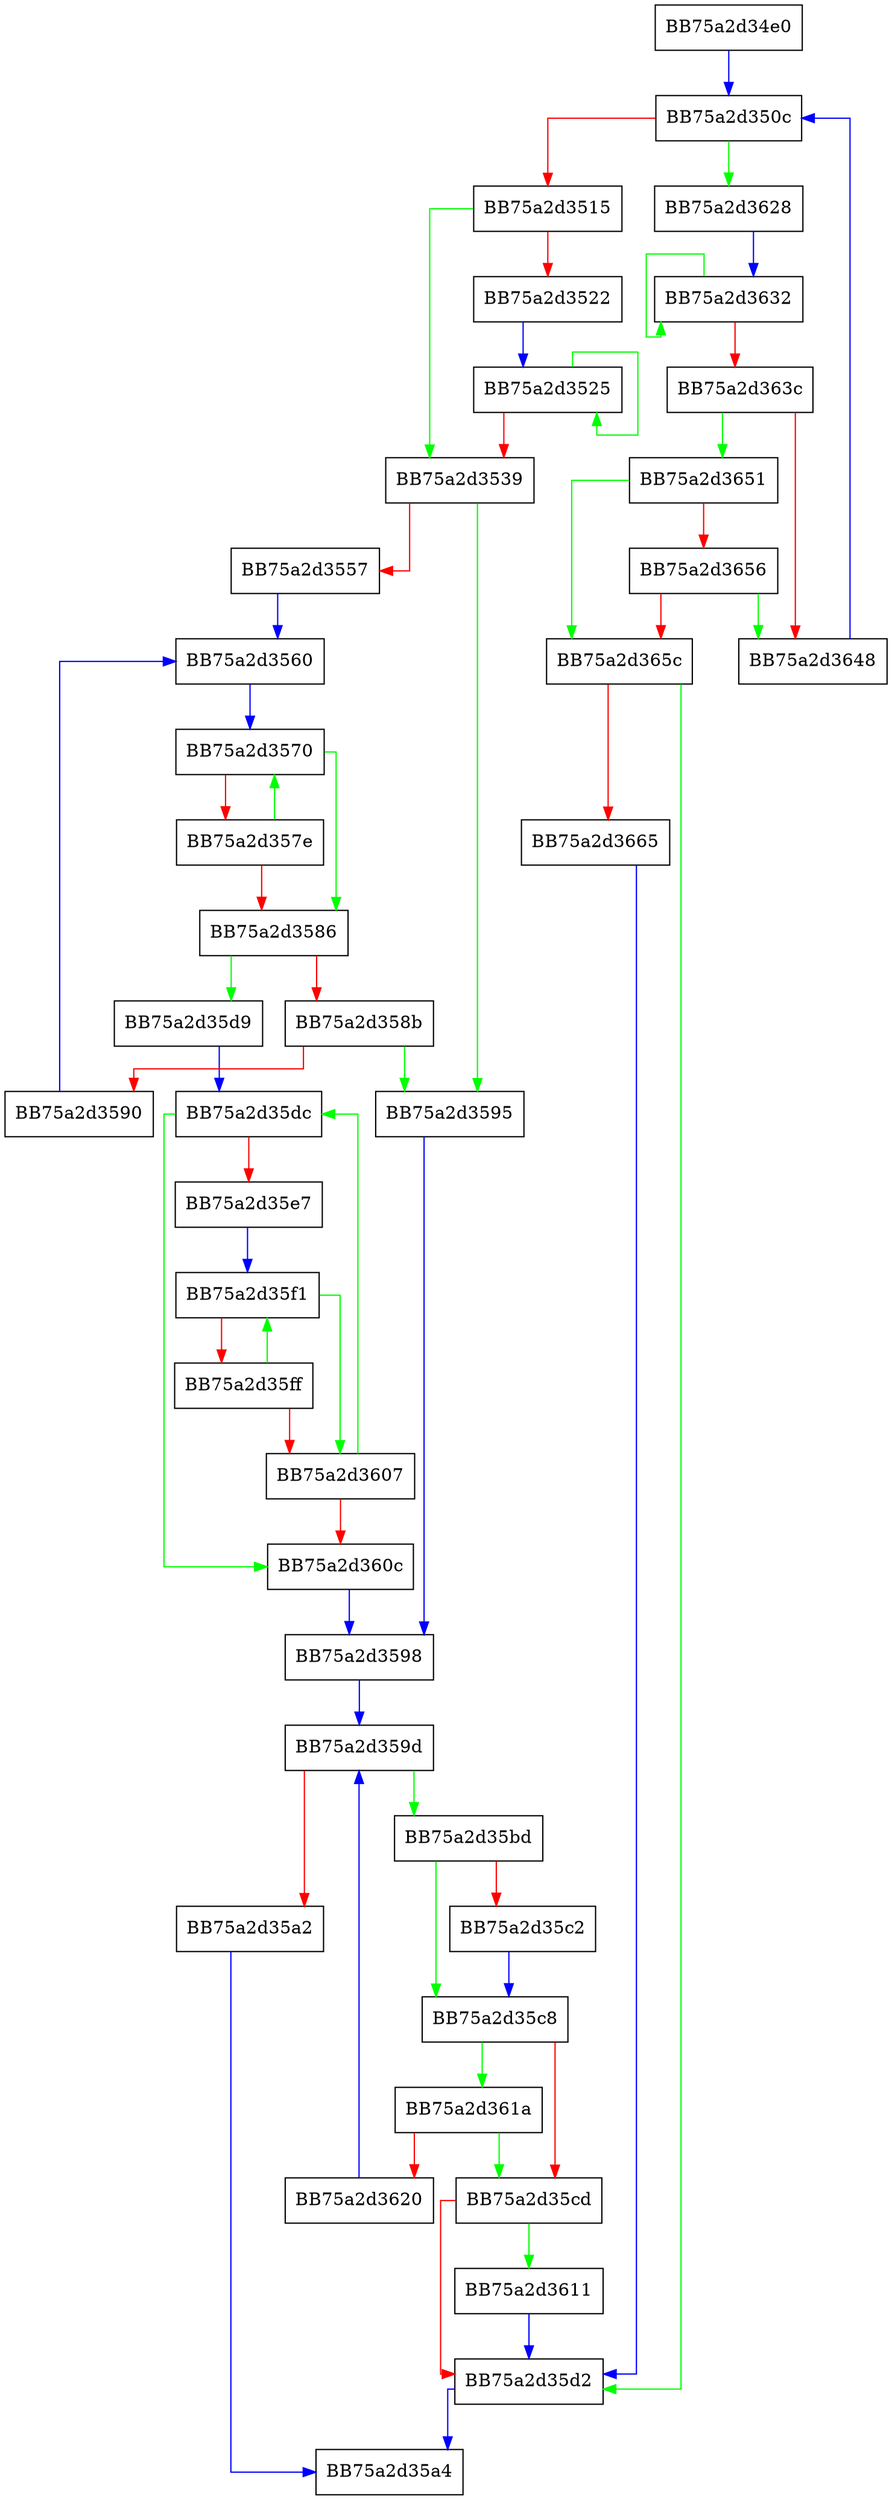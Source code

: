 digraph Get {
  node [shape="box"];
  graph [splines=ortho];
  BB75a2d34e0 -> BB75a2d350c [color="blue"];
  BB75a2d350c -> BB75a2d3628 [color="green"];
  BB75a2d350c -> BB75a2d3515 [color="red"];
  BB75a2d3515 -> BB75a2d3539 [color="green"];
  BB75a2d3515 -> BB75a2d3522 [color="red"];
  BB75a2d3522 -> BB75a2d3525 [color="blue"];
  BB75a2d3525 -> BB75a2d3525 [color="green"];
  BB75a2d3525 -> BB75a2d3539 [color="red"];
  BB75a2d3539 -> BB75a2d3595 [color="green"];
  BB75a2d3539 -> BB75a2d3557 [color="red"];
  BB75a2d3557 -> BB75a2d3560 [color="blue"];
  BB75a2d3560 -> BB75a2d3570 [color="blue"];
  BB75a2d3570 -> BB75a2d3586 [color="green"];
  BB75a2d3570 -> BB75a2d357e [color="red"];
  BB75a2d357e -> BB75a2d3570 [color="green"];
  BB75a2d357e -> BB75a2d3586 [color="red"];
  BB75a2d3586 -> BB75a2d35d9 [color="green"];
  BB75a2d3586 -> BB75a2d358b [color="red"];
  BB75a2d358b -> BB75a2d3595 [color="green"];
  BB75a2d358b -> BB75a2d3590 [color="red"];
  BB75a2d3590 -> BB75a2d3560 [color="blue"];
  BB75a2d3595 -> BB75a2d3598 [color="blue"];
  BB75a2d3598 -> BB75a2d359d [color="blue"];
  BB75a2d359d -> BB75a2d35bd [color="green"];
  BB75a2d359d -> BB75a2d35a2 [color="red"];
  BB75a2d35a2 -> BB75a2d35a4 [color="blue"];
  BB75a2d35bd -> BB75a2d35c8 [color="green"];
  BB75a2d35bd -> BB75a2d35c2 [color="red"];
  BB75a2d35c2 -> BB75a2d35c8 [color="blue"];
  BB75a2d35c8 -> BB75a2d361a [color="green"];
  BB75a2d35c8 -> BB75a2d35cd [color="red"];
  BB75a2d35cd -> BB75a2d3611 [color="green"];
  BB75a2d35cd -> BB75a2d35d2 [color="red"];
  BB75a2d35d2 -> BB75a2d35a4 [color="blue"];
  BB75a2d35d9 -> BB75a2d35dc [color="blue"];
  BB75a2d35dc -> BB75a2d360c [color="green"];
  BB75a2d35dc -> BB75a2d35e7 [color="red"];
  BB75a2d35e7 -> BB75a2d35f1 [color="blue"];
  BB75a2d35f1 -> BB75a2d3607 [color="green"];
  BB75a2d35f1 -> BB75a2d35ff [color="red"];
  BB75a2d35ff -> BB75a2d35f1 [color="green"];
  BB75a2d35ff -> BB75a2d3607 [color="red"];
  BB75a2d3607 -> BB75a2d35dc [color="green"];
  BB75a2d3607 -> BB75a2d360c [color="red"];
  BB75a2d360c -> BB75a2d3598 [color="blue"];
  BB75a2d3611 -> BB75a2d35d2 [color="blue"];
  BB75a2d361a -> BB75a2d35cd [color="green"];
  BB75a2d361a -> BB75a2d3620 [color="red"];
  BB75a2d3620 -> BB75a2d359d [color="blue"];
  BB75a2d3628 -> BB75a2d3632 [color="blue"];
  BB75a2d3632 -> BB75a2d3632 [color="green"];
  BB75a2d3632 -> BB75a2d363c [color="red"];
  BB75a2d363c -> BB75a2d3651 [color="green"];
  BB75a2d363c -> BB75a2d3648 [color="red"];
  BB75a2d3648 -> BB75a2d350c [color="blue"];
  BB75a2d3651 -> BB75a2d365c [color="green"];
  BB75a2d3651 -> BB75a2d3656 [color="red"];
  BB75a2d3656 -> BB75a2d3648 [color="green"];
  BB75a2d3656 -> BB75a2d365c [color="red"];
  BB75a2d365c -> BB75a2d35d2 [color="green"];
  BB75a2d365c -> BB75a2d3665 [color="red"];
  BB75a2d3665 -> BB75a2d35d2 [color="blue"];
}